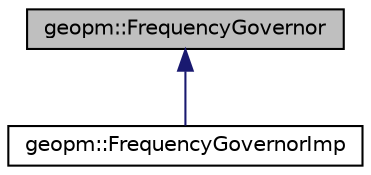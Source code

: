 digraph "geopm::FrequencyGovernor"
{
 // LATEX_PDF_SIZE
  edge [fontname="Helvetica",fontsize="10",labelfontname="Helvetica",labelfontsize="10"];
  node [fontname="Helvetica",fontsize="10",shape=record];
  Node1 [label="geopm::FrequencyGovernor",height=0.2,width=0.4,color="black", fillcolor="grey75", style="filled", fontcolor="black",tooltip=" "];
  Node1 -> Node2 [dir="back",color="midnightblue",fontsize="10",style="solid",fontname="Helvetica"];
  Node2 [label="geopm::FrequencyGovernorImp",height=0.2,width=0.4,color="black", fillcolor="white", style="filled",URL="$classgeopm_1_1_frequency_governor_imp.html",tooltip=" "];
}
